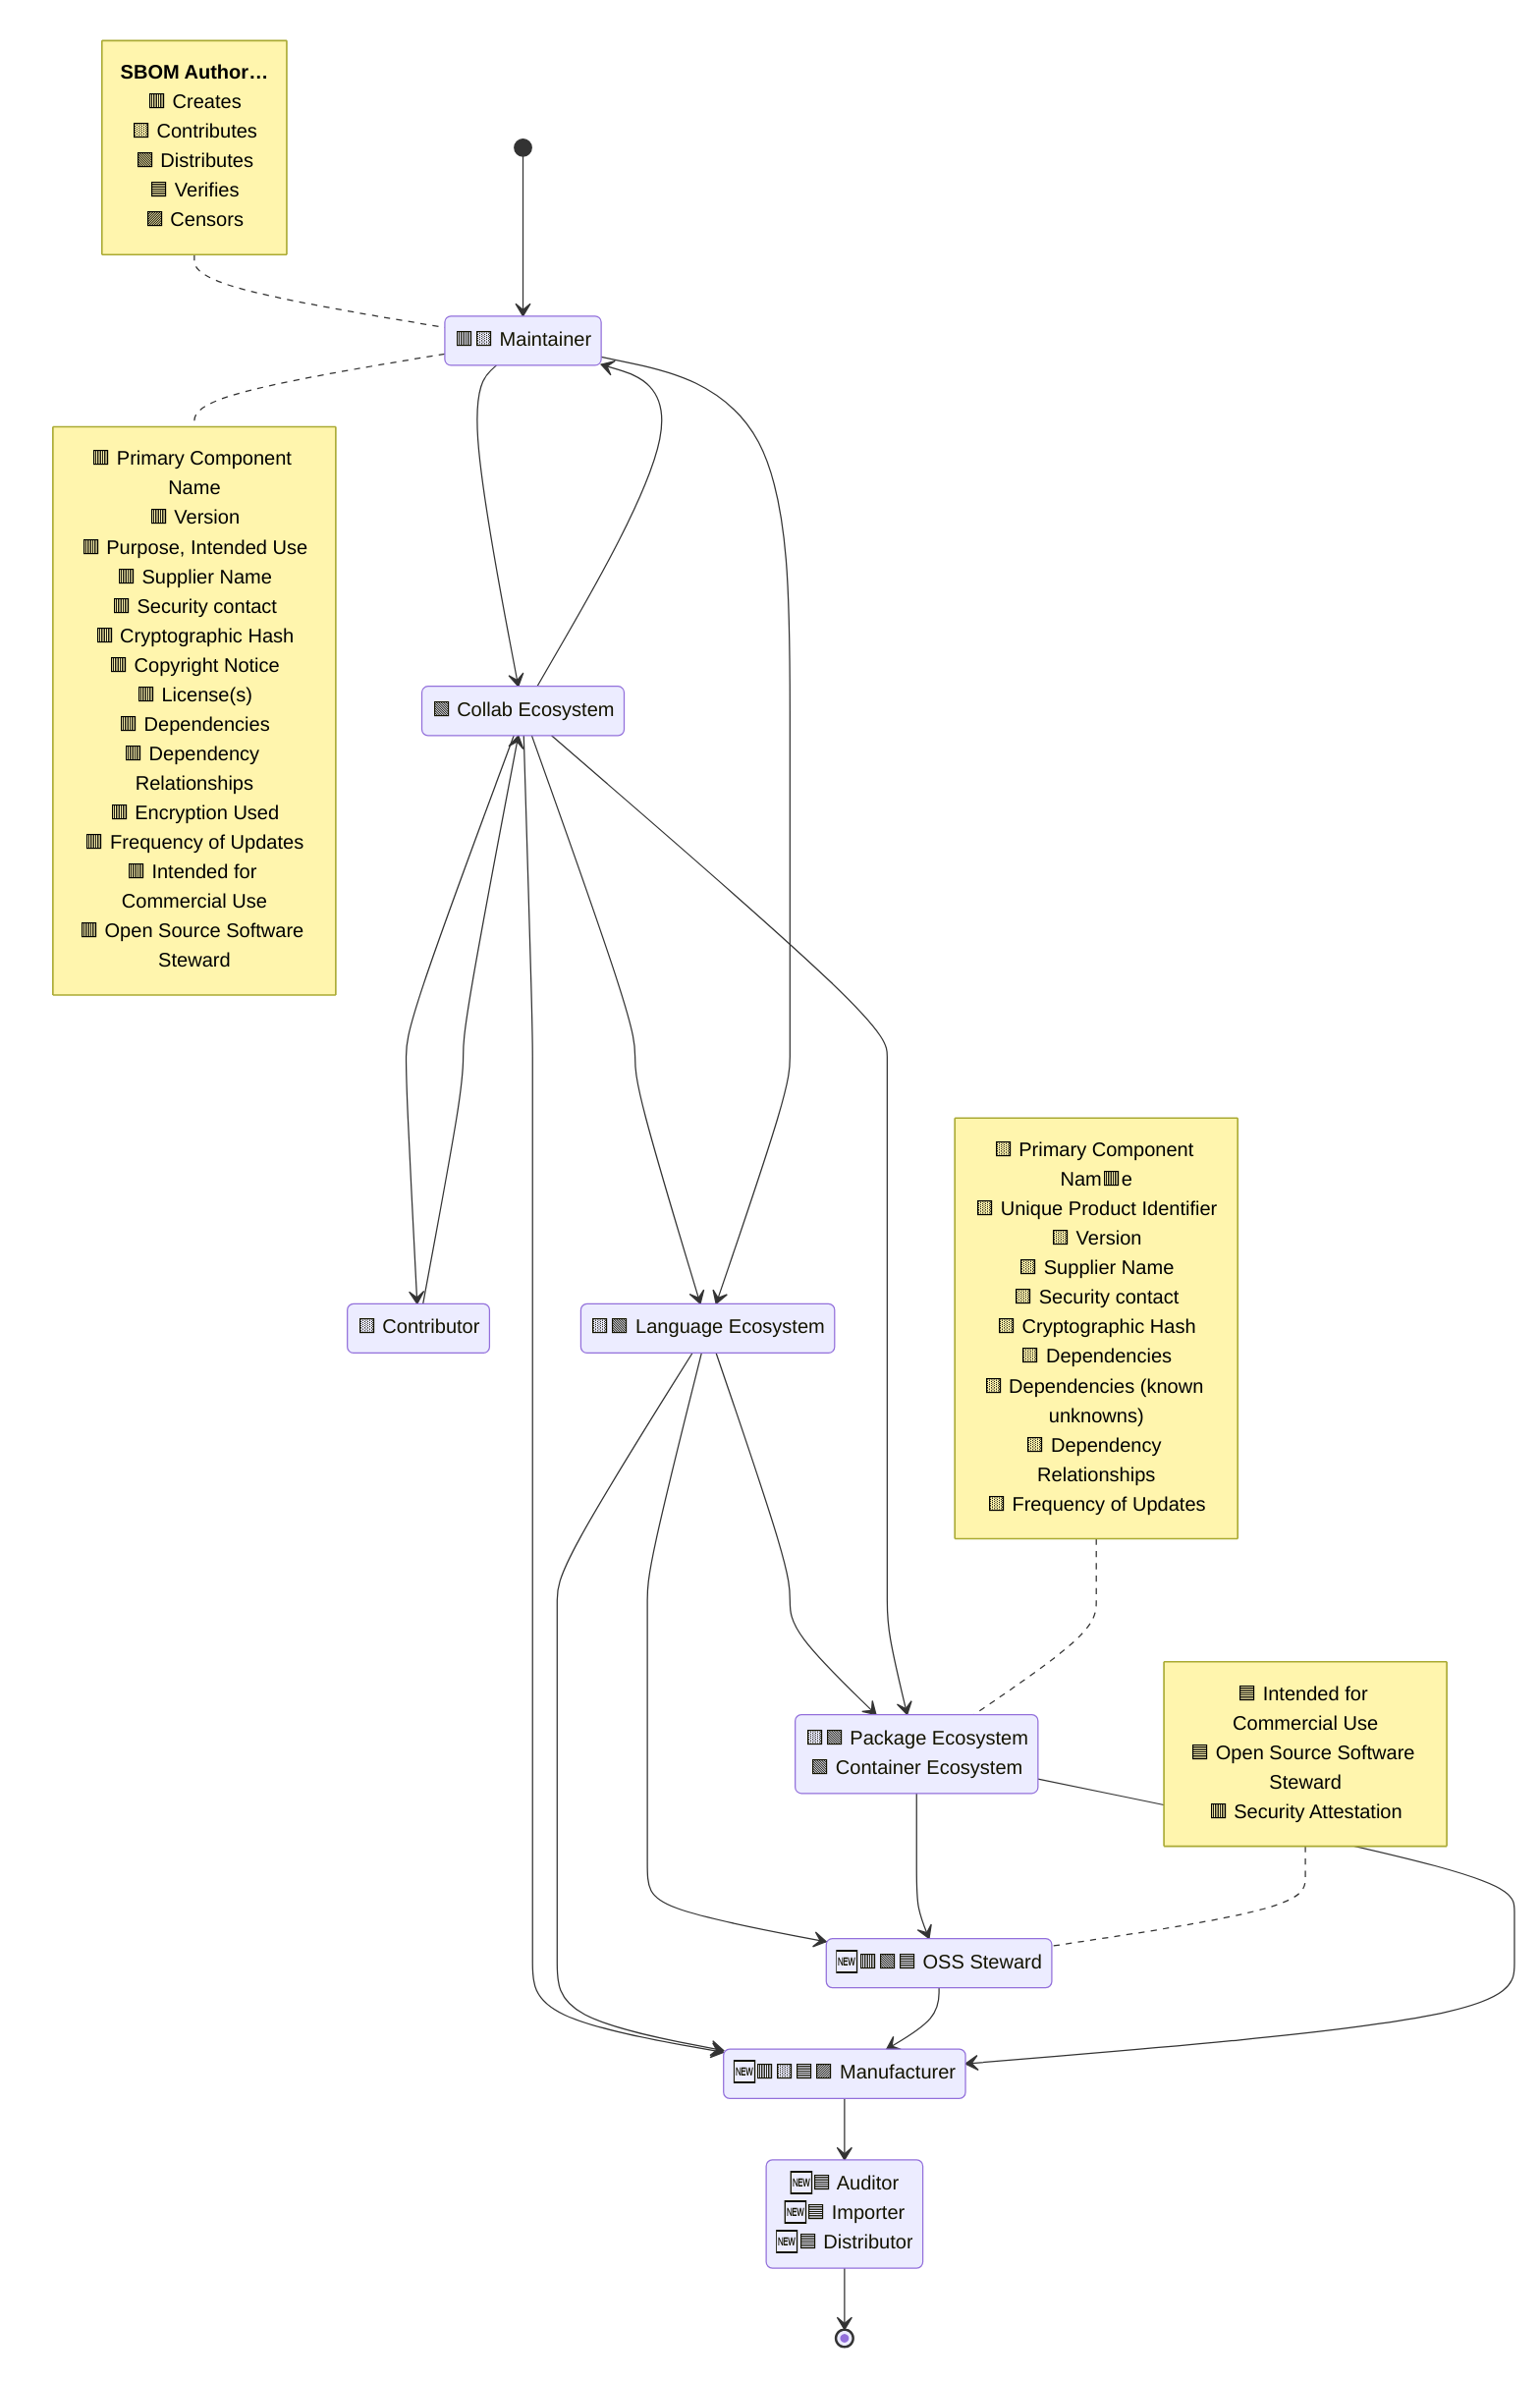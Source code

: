 stateDiagram-v2
    direction TB

    state "🟥🟨 Maintainer" as environment_maintainer
    state "🟨 Contributor" as environment_contributor
    state "🟩 Collab Ecosystem" as ecosystem_repo
    state "🟨🟩 Language Ecosystem" as ecosystem_lang
    state "🟨🟩 Package Ecosystem<br>🟩 Container Ecosystem" as ecosystem_package
    %%state "🟨🟩 Package Ecosystem" as ecosystem_package
    %%state "🟩 Container Ecosystem" as ecosystem_container
    state "🆕🟥🟩🟦 OSS Steward" as ecosystem_steward
    state "🆕🟥🟨🟦🟪 Manufacturer" as environment_manufacturer
    state "🆕🟦 Auditor<br>🆕🟦 Importer<br>🆕🟦 Distributor" as authority_auditor

    [*]                      --> environment_maintainer
    ecosystem_repo           --> environment_maintainer
    ecosystem_lang           --> ecosystem_package
    ecosystem_repo           --> ecosystem_package
    ecosystem_repo           --> ecosystem_lang
    %%ecosystem_repo           --> ecosystem_container
    ecosystem_repo           --> environment_manufacturer
    ecosystem_repo           --> environment_contributor
    environment_contributor  --> ecosystem_repo           
    environment_maintainer   --> ecosystem_lang
    environment_maintainer   --> ecosystem_repo
    %%ecosystem_package        --> ecosystem_container
    %%ecosystem_lang           --> ecosystem_container
    ecosystem_lang           --> ecosystem_steward
    ecosystem_lang           --> environment_manufacturer
    ecosystem_steward        --> environment_manufacturer
    ecosystem_package        --> ecosystem_steward
    %%ecosystem_container      --> ecosystem_steward
    environment_manufacturer --> authority_auditor
    %%ecosystem_container      --> environment_manufacturer
    ecosystem_package        --> environment_manufacturer
    %%ecosystem_lang           --> ecosystem_lang
    %%ecosystem_package        --> ecosystem_package
    authority_auditor        --> [*]

    note left of environment_maintainer
    **SBOM Author…**
      🟥&nbsp;Creates
      🟨&nbsp;Contributes
      🟩&nbsp;Distributes
      🟦&nbsp;Verifies
      🟪&nbsp;Censors
    end note

    note right of environment_maintainer
       🟥&nbsp;Primary Component Name
       🟥&nbsp;Version
       🟥&nbsp;Purpose, Intended Use
       🟥&nbsp;Supplier Name
       🟥&nbsp;Security contact
       🟥&nbsp;Cryptographic Hash
       🟥&nbsp;Copyright Notice
       🟥&nbsp;License(s)
       🟥&nbsp;Dependencies
       🟥&nbsp;Dependency Relationships
       🟥&nbsp;Encryption Used
       🟥&nbsp;Frequency of Updates
       🟥&nbsp;Intended for Commercial Use
       🟥&nbsp;Open Source Software Steward
    end note

    note left of ecosystem_package
       🟨&nbsp;Primary Component Nam🟥e
       🟨&nbsp;Unique Product Identifier
       🟨&nbsp;Version
       🟨&nbsp;Supplier Name
       🟨&nbsp;Security contact
       🟨&nbsp;Cryptographic Hash
       🟨&nbsp;Dependencies
       🟨&nbsp;Dependencies (known unknowns)
       🟨&nbsp;Dependency Relationships
       🟨&nbsp;Frequency of Updates
    end note

    note left of ecosystem_steward
       🟦&nbsp;Intended for Commercial Use
       🟦&nbsp;Open Source Software Steward
       🟥&nbsp;Security Attestation
    end note

    %% Copyright © 2025 Salve J. Nilsen <sjn@oslo.pm>
    %% Some rights reserved. Licensed CC-BY-SA-4.0